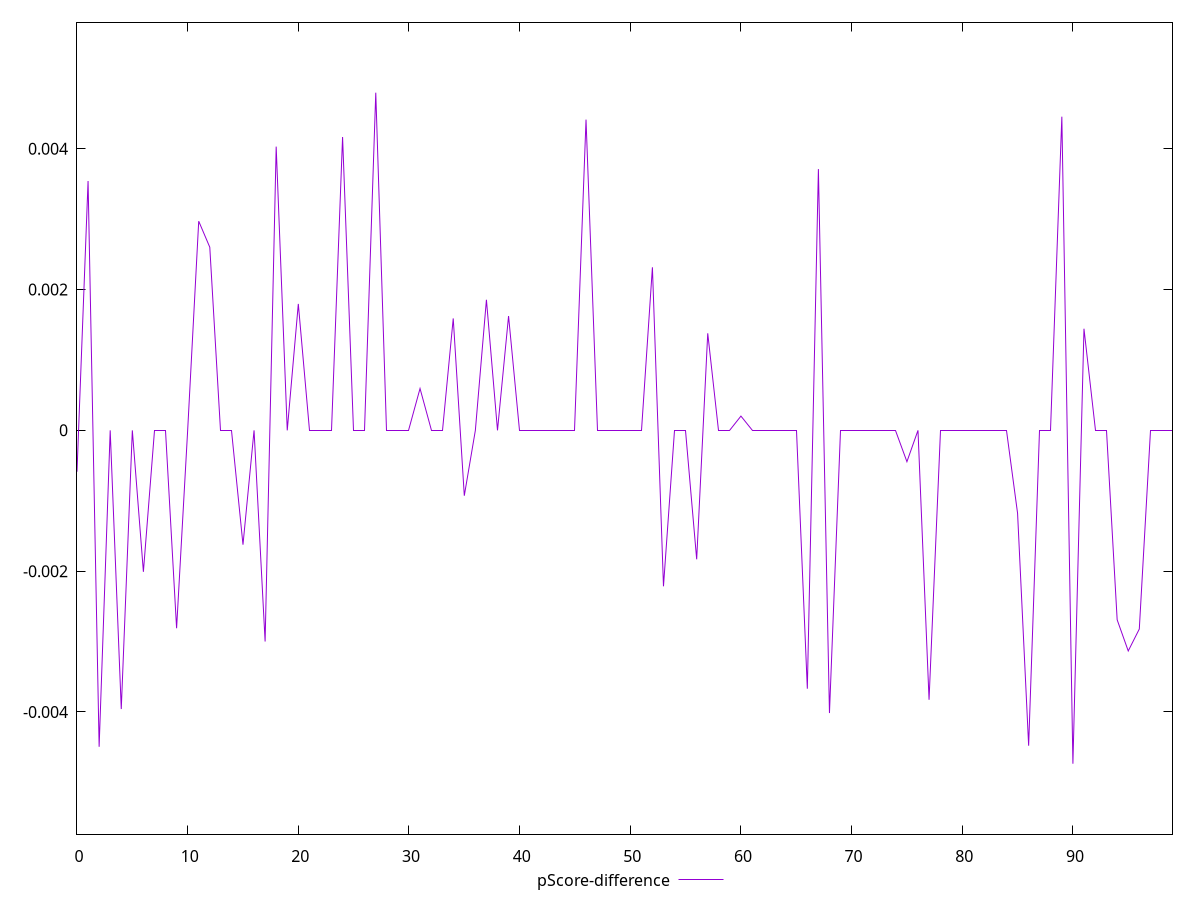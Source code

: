 reset

$pScoreDifference <<EOF
0 -0.0005872220463223332
1 0.003541667064030918
2 -0.004494166771570884
3 0
4 -0.003958333333333397
5 0
6 -0.0020091664791107577
7 0
8 0
9 -0.002810833851496386
10 0
11 0.002970832983652749
12 0.0026008331775665416
13 0
14 0
15 -0.0016241665681203665
16 0
17 -0.002999167044957507
18 0.004029999971389753
19 0
20 0.0017958335081735832
21 0
22 0
23 0
24 0.0041666670640309045
25 0
26 0
27 0.0047958330313364606
28 0
29 0
30 0
31 0.0005941669146219963
32 0
33 0
34 0.0015900003910064298
35 -0.0009283336003621523
36 0
37 0.0018550002574920788
38 0
39 0.00162333329518638
40 0
41 0
42 0
43 0
44 0
45 0
46 0.004413333336512282
47 0
48 0
49 0
50 0
51 0
52 0.0023158335685730114
53 -0.002214999993642164
54 0
55 0
56 -0.0018316666285197458
57 0.0013783331712086122
58 0
59 0
60 0.00020250002543131806
61 0
62 0
63 0
64 0
65 0
66 -0.0036700002352396677
67 0.0037108333905537805
68 -0.00401499986648568
69 0
70 0
71 0
72 0
73 0
74 0
75 -0.00044499993324287335
76 0
77 -0.0038266662756601955
78 0
79 0
80 0
81 0
82 0
83 0
84 0
85 -0.0011783333619436176
86 -0.004479167064031064
87 0
88 0
89 0.00445499976476027
90 -0.004734999736150214
91 0.0014433336257934082
92 0
93 0
94 -0.00269083340962728
95 -0.003133333126703941
96 -0.0028216667970021314
97 0
98 0
99 0
EOF

set key outside below
set xrange [0:99]
set yrange [-0.005734999736150214:0.005795833031336461]
set trange [-0.005734999736150214:0.005795833031336461]
set terminal svg size 640, 500 enhanced background rgb 'white'
set output "report_00019_2021-02-10T18-14-37.922Z//uses-rel-preconnect/samples/pages+cached+noadtech+nomedia+nocss/pScore-difference/values.svg"

plot $pScoreDifference title "pScore-difference" with line

reset
